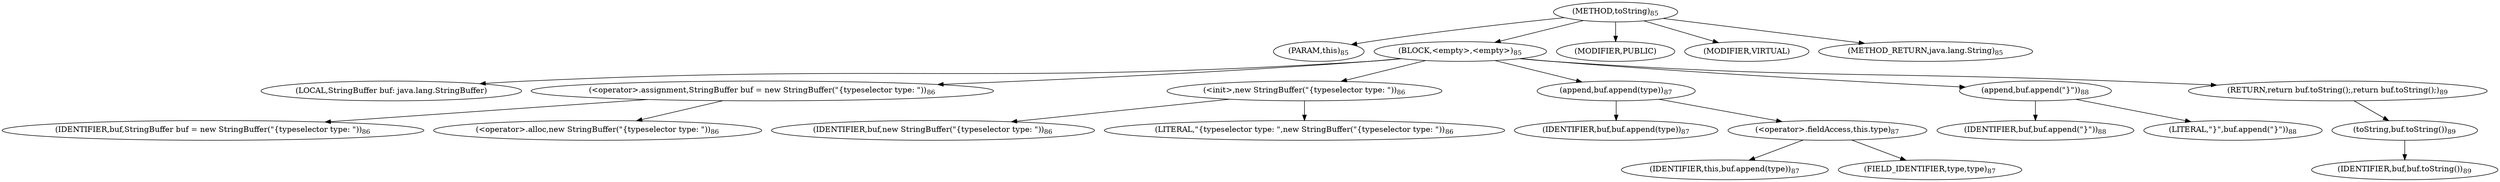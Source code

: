 digraph "toString" {  
"42" [label = <(METHOD,toString)<SUB>85</SUB>> ]
"43" [label = <(PARAM,this)<SUB>85</SUB>> ]
"44" [label = <(BLOCK,&lt;empty&gt;,&lt;empty&gt;)<SUB>85</SUB>> ]
"4" [label = <(LOCAL,StringBuffer buf: java.lang.StringBuffer)> ]
"45" [label = <(&lt;operator&gt;.assignment,StringBuffer buf = new StringBuffer(&quot;{typeselector type: &quot;))<SUB>86</SUB>> ]
"46" [label = <(IDENTIFIER,buf,StringBuffer buf = new StringBuffer(&quot;{typeselector type: &quot;))<SUB>86</SUB>> ]
"47" [label = <(&lt;operator&gt;.alloc,new StringBuffer(&quot;{typeselector type: &quot;))<SUB>86</SUB>> ]
"48" [label = <(&lt;init&gt;,new StringBuffer(&quot;{typeselector type: &quot;))<SUB>86</SUB>> ]
"3" [label = <(IDENTIFIER,buf,new StringBuffer(&quot;{typeselector type: &quot;))<SUB>86</SUB>> ]
"49" [label = <(LITERAL,&quot;{typeselector type: &quot;,new StringBuffer(&quot;{typeselector type: &quot;))<SUB>86</SUB>> ]
"50" [label = <(append,buf.append(type))<SUB>87</SUB>> ]
"51" [label = <(IDENTIFIER,buf,buf.append(type))<SUB>87</SUB>> ]
"52" [label = <(&lt;operator&gt;.fieldAccess,this.type)<SUB>87</SUB>> ]
"53" [label = <(IDENTIFIER,this,buf.append(type))<SUB>87</SUB>> ]
"54" [label = <(FIELD_IDENTIFIER,type,type)<SUB>87</SUB>> ]
"55" [label = <(append,buf.append(&quot;}&quot;))<SUB>88</SUB>> ]
"56" [label = <(IDENTIFIER,buf,buf.append(&quot;}&quot;))<SUB>88</SUB>> ]
"57" [label = <(LITERAL,&quot;}&quot;,buf.append(&quot;}&quot;))<SUB>88</SUB>> ]
"58" [label = <(RETURN,return buf.toString();,return buf.toString();)<SUB>89</SUB>> ]
"59" [label = <(toString,buf.toString())<SUB>89</SUB>> ]
"60" [label = <(IDENTIFIER,buf,buf.toString())<SUB>89</SUB>> ]
"61" [label = <(MODIFIER,PUBLIC)> ]
"62" [label = <(MODIFIER,VIRTUAL)> ]
"63" [label = <(METHOD_RETURN,java.lang.String)<SUB>85</SUB>> ]
  "42" -> "43" 
  "42" -> "44" 
  "42" -> "61" 
  "42" -> "62" 
  "42" -> "63" 
  "44" -> "4" 
  "44" -> "45" 
  "44" -> "48" 
  "44" -> "50" 
  "44" -> "55" 
  "44" -> "58" 
  "45" -> "46" 
  "45" -> "47" 
  "48" -> "3" 
  "48" -> "49" 
  "50" -> "51" 
  "50" -> "52" 
  "52" -> "53" 
  "52" -> "54" 
  "55" -> "56" 
  "55" -> "57" 
  "58" -> "59" 
  "59" -> "60" 
}
